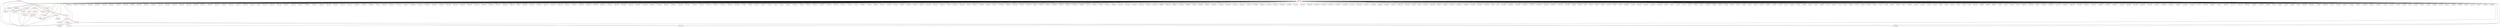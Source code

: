 graph {
	563 [label="(563) R1_T1" color=red]
	9 [label="(9) U1"]
	562 [label="(562) U1_T1"]
	564 [label="(564) R2_T1" color=red]
	9 [label="(9) U1"]
	487 [label="(487) U46"]
	562 [label="(562) U1_T1"]
	565 [label="(565) R3_T1" color=red]
	9 [label="(9) U1"]
	562 [label="(562) U1_T1"]
	566 [label="(566) R4_T1" color=red]
	9 [label="(9) U1"]
	239 [label="(239) J5"]
	562 [label="(562) U1_T1"]
	567 [label="(567) U2_T1" color=red]
	570 [label="(570) R7_T1"]
	571 [label="(571) R8_T1"]
	568 [label="(568) R5_T1"]
	569 [label="(569) R6_T1"]
	572 [label="(572) U3_T1"]
	562 [label="(562) U1_T1"]
	574 [label="(574) R9_T1"]
	568 [label="(568) R5_T1" color=red]
	105 [label="(105) U9"]
	4 [label="(4) TP3"]
	239 [label="(239) J5"]
	174 [label="(174) R57"]
	9 [label="(9) U1"]
	567 [label="(567) U2_T1"]
	569 [label="(569) R6_T1" color=red]
	239 [label="(239) J5"]
	9 [label="(9) U1"]
	567 [label="(567) U2_T1"]
	570 [label="(570) R7_T1" color=red]
	239 [label="(239) J5"]
	9 [label="(9) U1"]
	567 [label="(567) U2_T1"]
	571 [label="(571) R8_T1" color=red]
	9 [label="(9) U1"]
	212 [label="(212) J4"]
	217 [label="(217) R71"]
	567 [label="(567) U2_T1"]
	572 [label="(572) U3_T1" color=red]
	567 [label="(567) U2_T1"]
	562 [label="(562) U1_T1"]
	574 [label="(574) R9_T1"]
	573 [label="(573) R10_T1"]
	577 [label="(577) R1_P1"]
	573 [label="(573) R10_T1" color=red]
	572 [label="(572) U3_T1"]
	562 [label="(562) U1_T1"]
	574 [label="(574) R9_T1" color=red]
	567 [label="(567) U2_T1"]
	572 [label="(572) U3_T1"]
	575 [label="(575) U1_P1" color=red]
	576 [label="(576) D1_P1"]
	578 [label="(578) R2_P1"]
	579 [label="(579) R3_P1"]
	577 [label="(577) R1_P1"]
	576 [label="(576) D1_P1" color=red]
	329 [label="(329) DS17"]
	575 [label="(575) U1_P1"]
	577 [label="(577) R1_P1" color=red]
	572 [label="(572) U3_T1"]
	575 [label="(575) U1_P1"]
	578 [label="(578) R2_P1" color=red]
	321 [label="(321) U27"]
	575 [label="(575) U1_P1"]
	579 [label="(579) R3_P1" color=red]
	477 [label="(477) U45"]
	9 [label="(9) U1"]
	515 [label="(515) R141"]
	575 [label="(575) U1_P1"]
	580 [label="(580) GND" color=red]
	396 [label="(396) C223"]
	395 [label="(395) C174"]
	394 [label="(394) C170"]
	414 [label="(414) C164"]
	412 [label="(412) C200"]
	413 [label="(413) C201"]
	406 [label="(406) C181"]
	407 [label="(407) C185"]
	411 [label="(411) C196"]
	209 [label="(209) R65"]
	408 [label="(408) C189"]
	409 [label="(409) C193"]
	410 [label="(410) C192"]
	417 [label="(417) C176"]
	415 [label="(415) C168"]
	433 [label="(433) C182"]
	204 [label="(204) C269"]
	434 [label="(434) C186"]
	435 [label="(435) C188"]
	436 [label="(436) C197"]
	437 [label="(437) C204"]
	432 [label="(432) C125"]
	416 [label="(416) C172"]
	431 [label="(431) C123"]
	418 [label="(418) C179"]
	419 [label="(419) C183"]
	420 [label="(420) C187"]
	195 [label="(195) J3"]
	421 [label="(421) C191"]
	422 [label="(422) C195"]
	423 [label="(423) C198"]
	424 [label="(424) C202"]
	403 [label="(403) C232"]
	397 [label="(397) C225"]
	404 [label="(404) C234"]
	399 [label="(399) C224"]
	400 [label="(400) C226"]
	401 [label="(401) C228"]
	402 [label="(402) C230"]
	398 [label="(398) C222"]
	427 [label="(427) C217"]
	428 [label="(428) C219"]
	429 [label="(429) C235"]
	430 [label="(430) C236"]
	202 [label="(202) U11"]
	383 [label="(383) C231"]
	208 [label="(208) C275"]
	207 [label="(207) C274"]
	206 [label="(206) C273"]
	405 [label="(405) C220"]
	447 [label="(447) C124"]
	439 [label="(439) C206"]
	440 [label="(440) C207"]
	441 [label="(441) C156"]
	442 [label="(442) C169"]
	443 [label="(443) C178"]
	444 [label="(444) C184"]
	445 [label="(445) C190"]
	197 [label="(197) C110"]
	446 [label="(446) C194"]
	196 [label="(196) C109"]
	455 [label="(455) C122"]
	448 [label="(448) C126"]
	449 [label="(449) C127"]
	194 [label="(194) J2"]
	465 [label="(465) C288"]
	450 [label="(450) C155"]
	451 [label="(451) C160"]
	452 [label="(452) C171"]
	453 [label="(453) C173"]
	454 [label="(454) C175"]
	198 [label="(198) C111"]
	457 [label="(457) C227"]
	458 [label="(458) C229"]
	459 [label="(459) C233"]
	464 [label="(464) C264"]
	460 [label="(460) C246"]
	461 [label="(461) C247"]
	462 [label="(462) C252"]
	463 [label="(463) C260"]
	392 [label="(392) C162"]
	438 [label="(438) C205"]
	426 [label="(426) C215"]
	393 [label="(393) C166"]
	471 [label="(471) C282"]
	468 [label="(468) C285"]
	469 [label="(469) C284"]
	470 [label="(470) C283"]
	472 [label="(472) C281"]
	473 [label="(473) C280"]
	474 [label="(474) C279"]
	475 [label="(475) C278"]
	476 [label="(476) C277"]
	425 [label="(425) C213"]
	466 [label="(466) C287"]
	467 [label="(467) C286"]
	9 [label="(9) U1"]
	172 [label="(172) C82"]
	106 [label="(106) U8"]
	107 [label="(107) U10"]
	181 [label="(181) R50"]
	173 [label="(173) C83"]
	105 [label="(105) U9"]
	104 [label="(104) U5"]
	108 [label="(108) U4"]
	170 [label="(170) C80"]
	382 [label="(382) C208"]
	166 [label="(166) C98"]
	168 [label="(168) C99"]
	169 [label="(169) C102"]
	203 [label="(203) C270"]
	379 [label="(379) C216"]
	380 [label="(380) C218"]
	381 [label="(381) C221"]
	178 [label="(178) C71"]
	179 [label="(179) U7"]
	162 [label="(162) R58"]
	176 [label="(176) C69"]
	148 [label="(148) C88"]
	149 [label="(149) C101"]
	151 [label="(151) R52"]
	171 [label="(171) C81"]
	153 [label="(153) R61"]
	155 [label="(155) R54"]
	157 [label="(157) R63"]
	146 [label="(146) C87"]
	147 [label="(147) C100"]
	325 [label="(325) C147"]
	306 [label="(306) C138"]
	241 [label="(241) J6"]
	324 [label="(324) C146"]
	314 [label="(314) C139"]
	237 [label="(237) J8"]
	310 [label="(310) C141"]
	301 [label="(301) U28"]
	242 [label="(242) JP3"]
	234 [label="(234) U17"]
	322 [label="(322) C148"]
	238 [label="(238) FB4"]
	323 [label="(323) C149"]
	319 [label="(319) U26"]
	318 [label="(318) C140"]
	321 [label="(321) U27"]
	239 [label="(239) J5"]
	240 [label="(240) X1"]
	299 [label="(299) U30"]
	300 [label="(300) U31"]
	295 [label="(295) U29"]
	296 [label="(296) U23"]
	284 [label="(284) C132"]
	285 [label="(285) C133"]
	288 [label="(288) R98"]
	274 [label="(274) U21"]
	287 [label="(287) Q2"]
	279 [label="(279) J10"]
	252 [label="(252) DS6"]
	251 [label="(251) DS5"]
	278 [label="(278) C137"]
	275 [label="(275) C134"]
	257 [label="(257) U18"]
	276 [label="(276) C135"]
	272 [label="(272) U22"]
	273 [label="(273) U20"]
	249 [label="(249) R88"]
	248 [label="(248) C131"]
	283 [label="(283) D5"]
	277 [label="(277) C136"]
	256 [label="(256) SW1"]
	282 [label="(282) D4"]
	359 [label="(359) FB5"]
	228 [label="(228) R75"]
	353 [label="(353) R125"]
	230 [label="(230) C116"]
	231 [label="(231) C118"]
	232 [label="(232) C114"]
	233 [label="(233) C117"]
	227 [label="(227) U13"]
	212 [label="(212) J4"]
	355 [label="(355) FB6"]
	356 [label="(356) U35"]
	357 [label="(357) U36"]
	210 [label="(210) U12"]
	229 [label="(229) C115"]
	211 [label="(211) BT1"]
	372 [label="(372) U32"]
	271 [label="(271) C130"]
	270 [label="(270) C128"]
	269 [label="(269) C119"]
	376 [label="(376) C157"]
	263 [label="(263) C129"]
	374 [label="(374) C150"]
	375 [label="(375) C158"]
	377 [label="(377) C121"]
	378 [label="(378) C120"]
	370 [label="(370) C153"]
	371 [label="(371) C154"]
	262 [label="(262) DS3"]
	366 [label="(366) U34"]
	337 [label="(337) U37"]
	226 [label="(226) C113"]
	225 [label="(225) C112"]
	223 [label="(223) D1"]
	350 [label="(350) J7"]
	221 [label="(221) U14"]
	340 [label="(340) C159"]
	342 [label="(342) J13"]
	346 [label="(346) JP4"]
	347 [label="(347) R122"]
	348 [label="(348) R123"]
	349 [label="(349) R124"]
	367 [label="(367) U33"]
	368 [label="(368) C151"]
	369 [label="(369) C152"]
	8 [label="(8) U3"]
	7 [label="(7) U2"]
	527 [label="(527) C248"]
	536 [label="(536) C265"]
	535 [label="(535) C258"]
	534 [label="(534) C257"]
	533 [label="(533) C255"]
	532 [label="(532) C254"]
	531 [label="(531) C253"]
	530 [label="(530) C251"]
	529 [label="(529) C250"]
	528 [label="(528) C249"]
	39 [label="(39) R30"]
	38 [label="(38) R29"]
	54 [label="(54) C2"]
	50 [label="(50) C13"]
	46 [label="(46) C32"]
	49 [label="(49) C10"]
	51 [label="(51) C16"]
	45 [label="(45) C29"]
	55 [label="(55) C5"]
	509 [label="(509) C256"]
	52 [label="(52) C19"]
	503 [label="(503) U42"]
	508 [label="(508) C261"]
	496 [label="(496) U43"]
	494 [label="(494) C244"]
	44 [label="(44) C49"]
	48 [label="(48) C52"]
	47 [label="(47) C28"]
	75 [label="(75) C15"]
	53 [label="(53) C22"]
	59 [label="(59) C60"]
	65 [label="(65) C11"]
	553 [label="(553) C266"]
	58 [label="(58) C59"]
	89 [label="(89) C36"]
	93 [label="(93) C48"]
	92 [label="(92) C45"]
	91 [label="(91) C42"]
	90 [label="(90) C39"]
	94 [label="(94) C51"]
	88 [label="(88) C33"]
	87 [label="(87) C30"]
	550 [label="(550) R152"]
	86 [label="(86) C53"]
	57 [label="(57) C25"]
	56 [label="(56) C1"]
	551 [label="(551) U49"]
	70 [label="(70) C26"]
	559 [label="(559) Q4"]
	69 [label="(69) C23"]
	68 [label="(68) C20"]
	558 [label="(558) Q3"]
	67 [label="(67) C17"]
	66 [label="(66) C14"]
	71 [label="(71) C3"]
	79 [label="(79) C27"]
	83 [label="(83) C44"]
	82 [label="(82) C41"]
	81 [label="(81) C38"]
	80 [label="(80) C35"]
	78 [label="(78) C24"]
	77 [label="(77) C21"]
	76 [label="(76) C18"]
	96 [label="(96) C61"]
	85 [label="(85) C50"]
	99 [label="(99) C7"]
	103 [label="(103) C58"]
	102 [label="(102) C57"]
	101 [label="(101) C34"]
	100 [label="(100) C31"]
	84 [label="(84) C47"]
	98 [label="(98) C4"]
	97 [label="(97) C62"]
	95 [label="(95) C54"]
	74 [label="(74) C12"]
	73 [label="(73) C9"]
	72 [label="(72) C6"]
	481 [label="(481) U41"]
	487 [label="(487) U46"]
	486 [label="(486) J18"]
	485 [label="(485) D8"]
	484 [label="(484) J16"]
	43 [label="(43) C46"]
	478 [label="(478) J17"]
	42 [label="(42) C43"]
	41 [label="(41) C40"]
	477 [label="(477) U45"]
	488 [label="(488) SW3"]
	490 [label="(490) R138"]
	40 [label="(40) C37"]
	545 [label="(545) C211"]
	549 [label="(549) C245"]
	547 [label="(547) C212"]
	546 [label="(546) C214"]
	544 [label="(544) C210"]
	543 [label="(543) C209"]
	542 [label="(542) C241"]
	541 [label="(541) C242"]
	540 [label="(540) C259"]
	539 [label="(539) C243"]
	538 [label="(538) C263"]
	537 [label="(537) C262"]
	493 [label="(493) FB9"]
	491 [label="(491) C238"]
	502 [label="(502) C240"]
	501 [label="(501) C239"]
	500 [label="(500) C237"]
	499 [label="(499) R136"]
	520 [label="(520) R147"]
	519 [label="(519) R146"]
	521 [label="(521) R148"]
	513 [label="(513) R144"]
	512 [label="(512) U47"]
	517 [label="(517) U48"]
	515 [label="(515) R141"]
	516 [label="(516) R142"]
	125 [label="(125) C67"]
	390 [label="(390) C161"]
	391 [label="(391) C177"]
	384 [label="(384) C199"]
	389 [label="(389) C165"]
	386 [label="(386) C163"]
	387 [label="(387) C167"]
	184 [label="(184) C93"]
	61 [label="(61) C8"]
	118 [label="(118) R42"]
	60 [label="(60) C55"]
	120 [label="(120) R45"]
	193 [label="(193) J1"]
	186 [label="(186) C276"]
	385 [label="(385) C203"]
	122 [label="(122) R40"]
	388 [label="(388) C180"]
	191 [label="(191) C77"]
	187 [label="(187) C96"]
	188 [label="(188) C70"]
	189 [label="(189) C68"]
	190 [label="(190) C90"]
	141 [label="(141) C104"]
	140 [label="(140) C92"]
	139 [label="(139) C103"]
	129 [label="(129) C65"]
	132 [label="(132) C79"]
	131 [label="(131) C78"]
	12 [label="(12) R28"]
	11 [label="(11) R2"]
	130 [label="(130) C66"]
	63 [label="(63) C63"]
	111 [label="(111) C76"]
	109 [label="(109) R59"]
	62 [label="(62) C56"]
	138 [label="(138) C91"]
	134 [label="(134) C86"]
	133 [label="(133) R46"]
	64 [label="(64) C64"]
	137 [label="(137) C85"]
	136 [label="(136) C97"]
	135 [label="(135) C84"]
	113 [label="(113) R34"]
	567 [label="(567) U2_T1"]
	572 [label="(572) U3_T1"]
	562 [label="(562) U1_T1"]
	575 [label="(575) U1_P1"]
	563 -- 9
	563 -- 562
	564 -- 9
	564 -- 487
	564 -- 562
	565 -- 9
	565 -- 562
	566 -- 9
	566 -- 239
	566 -- 562
	567 -- 570
	567 -- 571
	567 -- 568
	567 -- 569
	567 -- 572
	567 -- 562
	567 -- 574
	568 -- 105
	568 -- 4
	568 -- 239
	568 -- 174
	568 -- 9
	568 -- 567
	569 -- 239
	569 -- 9
	569 -- 567
	570 -- 239
	570 -- 9
	570 -- 567
	571 -- 9
	571 -- 212
	571 -- 217
	571 -- 567
	572 -- 567
	572 -- 562
	572 -- 574
	572 -- 573
	572 -- 577
	573 -- 572
	573 -- 562
	574 -- 567
	574 -- 572
	575 -- 576
	575 -- 578
	575 -- 579
	575 -- 577
	576 -- 329
	576 -- 575
	577 -- 572
	577 -- 575
	578 -- 321
	578 -- 575
	579 -- 477
	579 -- 9
	579 -- 515
	579 -- 575
	580 -- 396
	580 -- 395
	580 -- 394
	580 -- 414
	580 -- 412
	580 -- 413
	580 -- 406
	580 -- 407
	580 -- 411
	580 -- 209
	580 -- 408
	580 -- 409
	580 -- 410
	580 -- 417
	580 -- 415
	580 -- 433
	580 -- 204
	580 -- 434
	580 -- 435
	580 -- 436
	580 -- 437
	580 -- 432
	580 -- 416
	580 -- 431
	580 -- 418
	580 -- 419
	580 -- 420
	580 -- 195
	580 -- 421
	580 -- 422
	580 -- 423
	580 -- 424
	580 -- 403
	580 -- 397
	580 -- 404
	580 -- 399
	580 -- 400
	580 -- 401
	580 -- 402
	580 -- 398
	580 -- 427
	580 -- 428
	580 -- 429
	580 -- 430
	580 -- 202
	580 -- 383
	580 -- 208
	580 -- 207
	580 -- 206
	580 -- 405
	580 -- 447
	580 -- 439
	580 -- 440
	580 -- 441
	580 -- 442
	580 -- 443
	580 -- 444
	580 -- 445
	580 -- 197
	580 -- 446
	580 -- 196
	580 -- 455
	580 -- 448
	580 -- 449
	580 -- 194
	580 -- 465
	580 -- 450
	580 -- 451
	580 -- 452
	580 -- 453
	580 -- 454
	580 -- 198
	580 -- 457
	580 -- 458
	580 -- 459
	580 -- 464
	580 -- 460
	580 -- 461
	580 -- 462
	580 -- 463
	580 -- 392
	580 -- 438
	580 -- 426
	580 -- 393
	580 -- 471
	580 -- 468
	580 -- 469
	580 -- 470
	580 -- 472
	580 -- 473
	580 -- 474
	580 -- 475
	580 -- 476
	580 -- 425
	580 -- 466
	580 -- 467
	580 -- 9
	580 -- 172
	580 -- 106
	580 -- 107
	580 -- 181
	580 -- 173
	580 -- 105
	580 -- 104
	580 -- 108
	580 -- 170
	580 -- 382
	580 -- 166
	580 -- 168
	580 -- 169
	580 -- 203
	580 -- 379
	580 -- 380
	580 -- 381
	580 -- 178
	580 -- 179
	580 -- 162
	580 -- 176
	580 -- 148
	580 -- 149
	580 -- 151
	580 -- 171
	580 -- 153
	580 -- 155
	580 -- 157
	580 -- 146
	580 -- 147
	580 -- 325
	580 -- 306
	580 -- 241
	580 -- 324
	580 -- 314
	580 -- 237
	580 -- 310
	580 -- 301
	580 -- 242
	580 -- 234
	580 -- 322
	580 -- 238
	580 -- 323
	580 -- 319
	580 -- 318
	580 -- 321
	580 -- 239
	580 -- 240
	580 -- 299
	580 -- 300
	580 -- 295
	580 -- 296
	580 -- 284
	580 -- 285
	580 -- 288
	580 -- 274
	580 -- 287
	580 -- 279
	580 -- 252
	580 -- 251
	580 -- 278
	580 -- 275
	580 -- 257
	580 -- 276
	580 -- 272
	580 -- 273
	580 -- 249
	580 -- 248
	580 -- 283
	580 -- 277
	580 -- 256
	580 -- 282
	580 -- 359
	580 -- 228
	580 -- 353
	580 -- 230
	580 -- 231
	580 -- 232
	580 -- 233
	580 -- 227
	580 -- 212
	580 -- 355
	580 -- 356
	580 -- 357
	580 -- 210
	580 -- 229
	580 -- 211
	580 -- 372
	580 -- 271
	580 -- 270
	580 -- 269
	580 -- 376
	580 -- 263
	580 -- 374
	580 -- 375
	580 -- 377
	580 -- 378
	580 -- 370
	580 -- 371
	580 -- 262
	580 -- 366
	580 -- 337
	580 -- 226
	580 -- 225
	580 -- 223
	580 -- 350
	580 -- 221
	580 -- 340
	580 -- 342
	580 -- 346
	580 -- 347
	580 -- 348
	580 -- 349
	580 -- 367
	580 -- 368
	580 -- 369
	580 -- 8
	580 -- 7
	580 -- 527
	580 -- 536
	580 -- 535
	580 -- 534
	580 -- 533
	580 -- 532
	580 -- 531
	580 -- 530
	580 -- 529
	580 -- 528
	580 -- 39
	580 -- 38
	580 -- 54
	580 -- 50
	580 -- 46
	580 -- 49
	580 -- 51
	580 -- 45
	580 -- 55
	580 -- 509
	580 -- 52
	580 -- 503
	580 -- 508
	580 -- 496
	580 -- 494
	580 -- 44
	580 -- 48
	580 -- 47
	580 -- 75
	580 -- 53
	580 -- 59
	580 -- 65
	580 -- 553
	580 -- 58
	580 -- 89
	580 -- 93
	580 -- 92
	580 -- 91
	580 -- 90
	580 -- 94
	580 -- 88
	580 -- 87
	580 -- 550
	580 -- 86
	580 -- 57
	580 -- 56
	580 -- 551
	580 -- 70
	580 -- 559
	580 -- 69
	580 -- 68
	580 -- 558
	580 -- 67
	580 -- 66
	580 -- 71
	580 -- 79
	580 -- 83
	580 -- 82
	580 -- 81
	580 -- 80
	580 -- 78
	580 -- 77
	580 -- 76
	580 -- 96
	580 -- 85
	580 -- 99
	580 -- 103
	580 -- 102
	580 -- 101
	580 -- 100
	580 -- 84
	580 -- 98
	580 -- 97
	580 -- 95
	580 -- 74
	580 -- 73
	580 -- 72
	580 -- 481
	580 -- 487
	580 -- 486
	580 -- 485
	580 -- 484
	580 -- 43
	580 -- 478
	580 -- 42
	580 -- 41
	580 -- 477
	580 -- 488
	580 -- 490
	580 -- 40
	580 -- 545
	580 -- 549
	580 -- 547
	580 -- 546
	580 -- 544
	580 -- 543
	580 -- 542
	580 -- 541
	580 -- 540
	580 -- 539
	580 -- 538
	580 -- 537
	580 -- 493
	580 -- 491
	580 -- 502
	580 -- 501
	580 -- 500
	580 -- 499
	580 -- 520
	580 -- 519
	580 -- 521
	580 -- 513
	580 -- 512
	580 -- 517
	580 -- 515
	580 -- 516
	580 -- 125
	580 -- 390
	580 -- 391
	580 -- 384
	580 -- 389
	580 -- 386
	580 -- 387
	580 -- 184
	580 -- 61
	580 -- 118
	580 -- 60
	580 -- 120
	580 -- 193
	580 -- 186
	580 -- 385
	580 -- 122
	580 -- 388
	580 -- 191
	580 -- 187
	580 -- 188
	580 -- 189
	580 -- 190
	580 -- 141
	580 -- 140
	580 -- 139
	580 -- 129
	580 -- 132
	580 -- 131
	580 -- 12
	580 -- 11
	580 -- 130
	580 -- 63
	580 -- 111
	580 -- 109
	580 -- 62
	580 -- 138
	580 -- 134
	580 -- 133
	580 -- 64
	580 -- 137
	580 -- 136
	580 -- 135
	580 -- 113
	580 -- 567
	580 -- 572
	580 -- 562
	580 -- 575
}